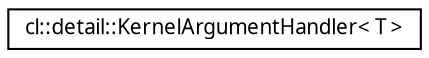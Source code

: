digraph G
{
  edge [fontname="FreeSans.ttf",fontsize="10",labelfontname="FreeSans.ttf",labelfontsize="10"];
  node [fontname="FreeSans.ttf",fontsize="10",shape=record];
  rankdir=LR;
  Node1 [label="cl::detail::KernelArgumentHandler\< T \>",height=0.2,width=0.4,color="black", fillcolor="white", style="filled",URL="$structcl_1_1detail_1_1_kernel_argument_handler.html"];
}
